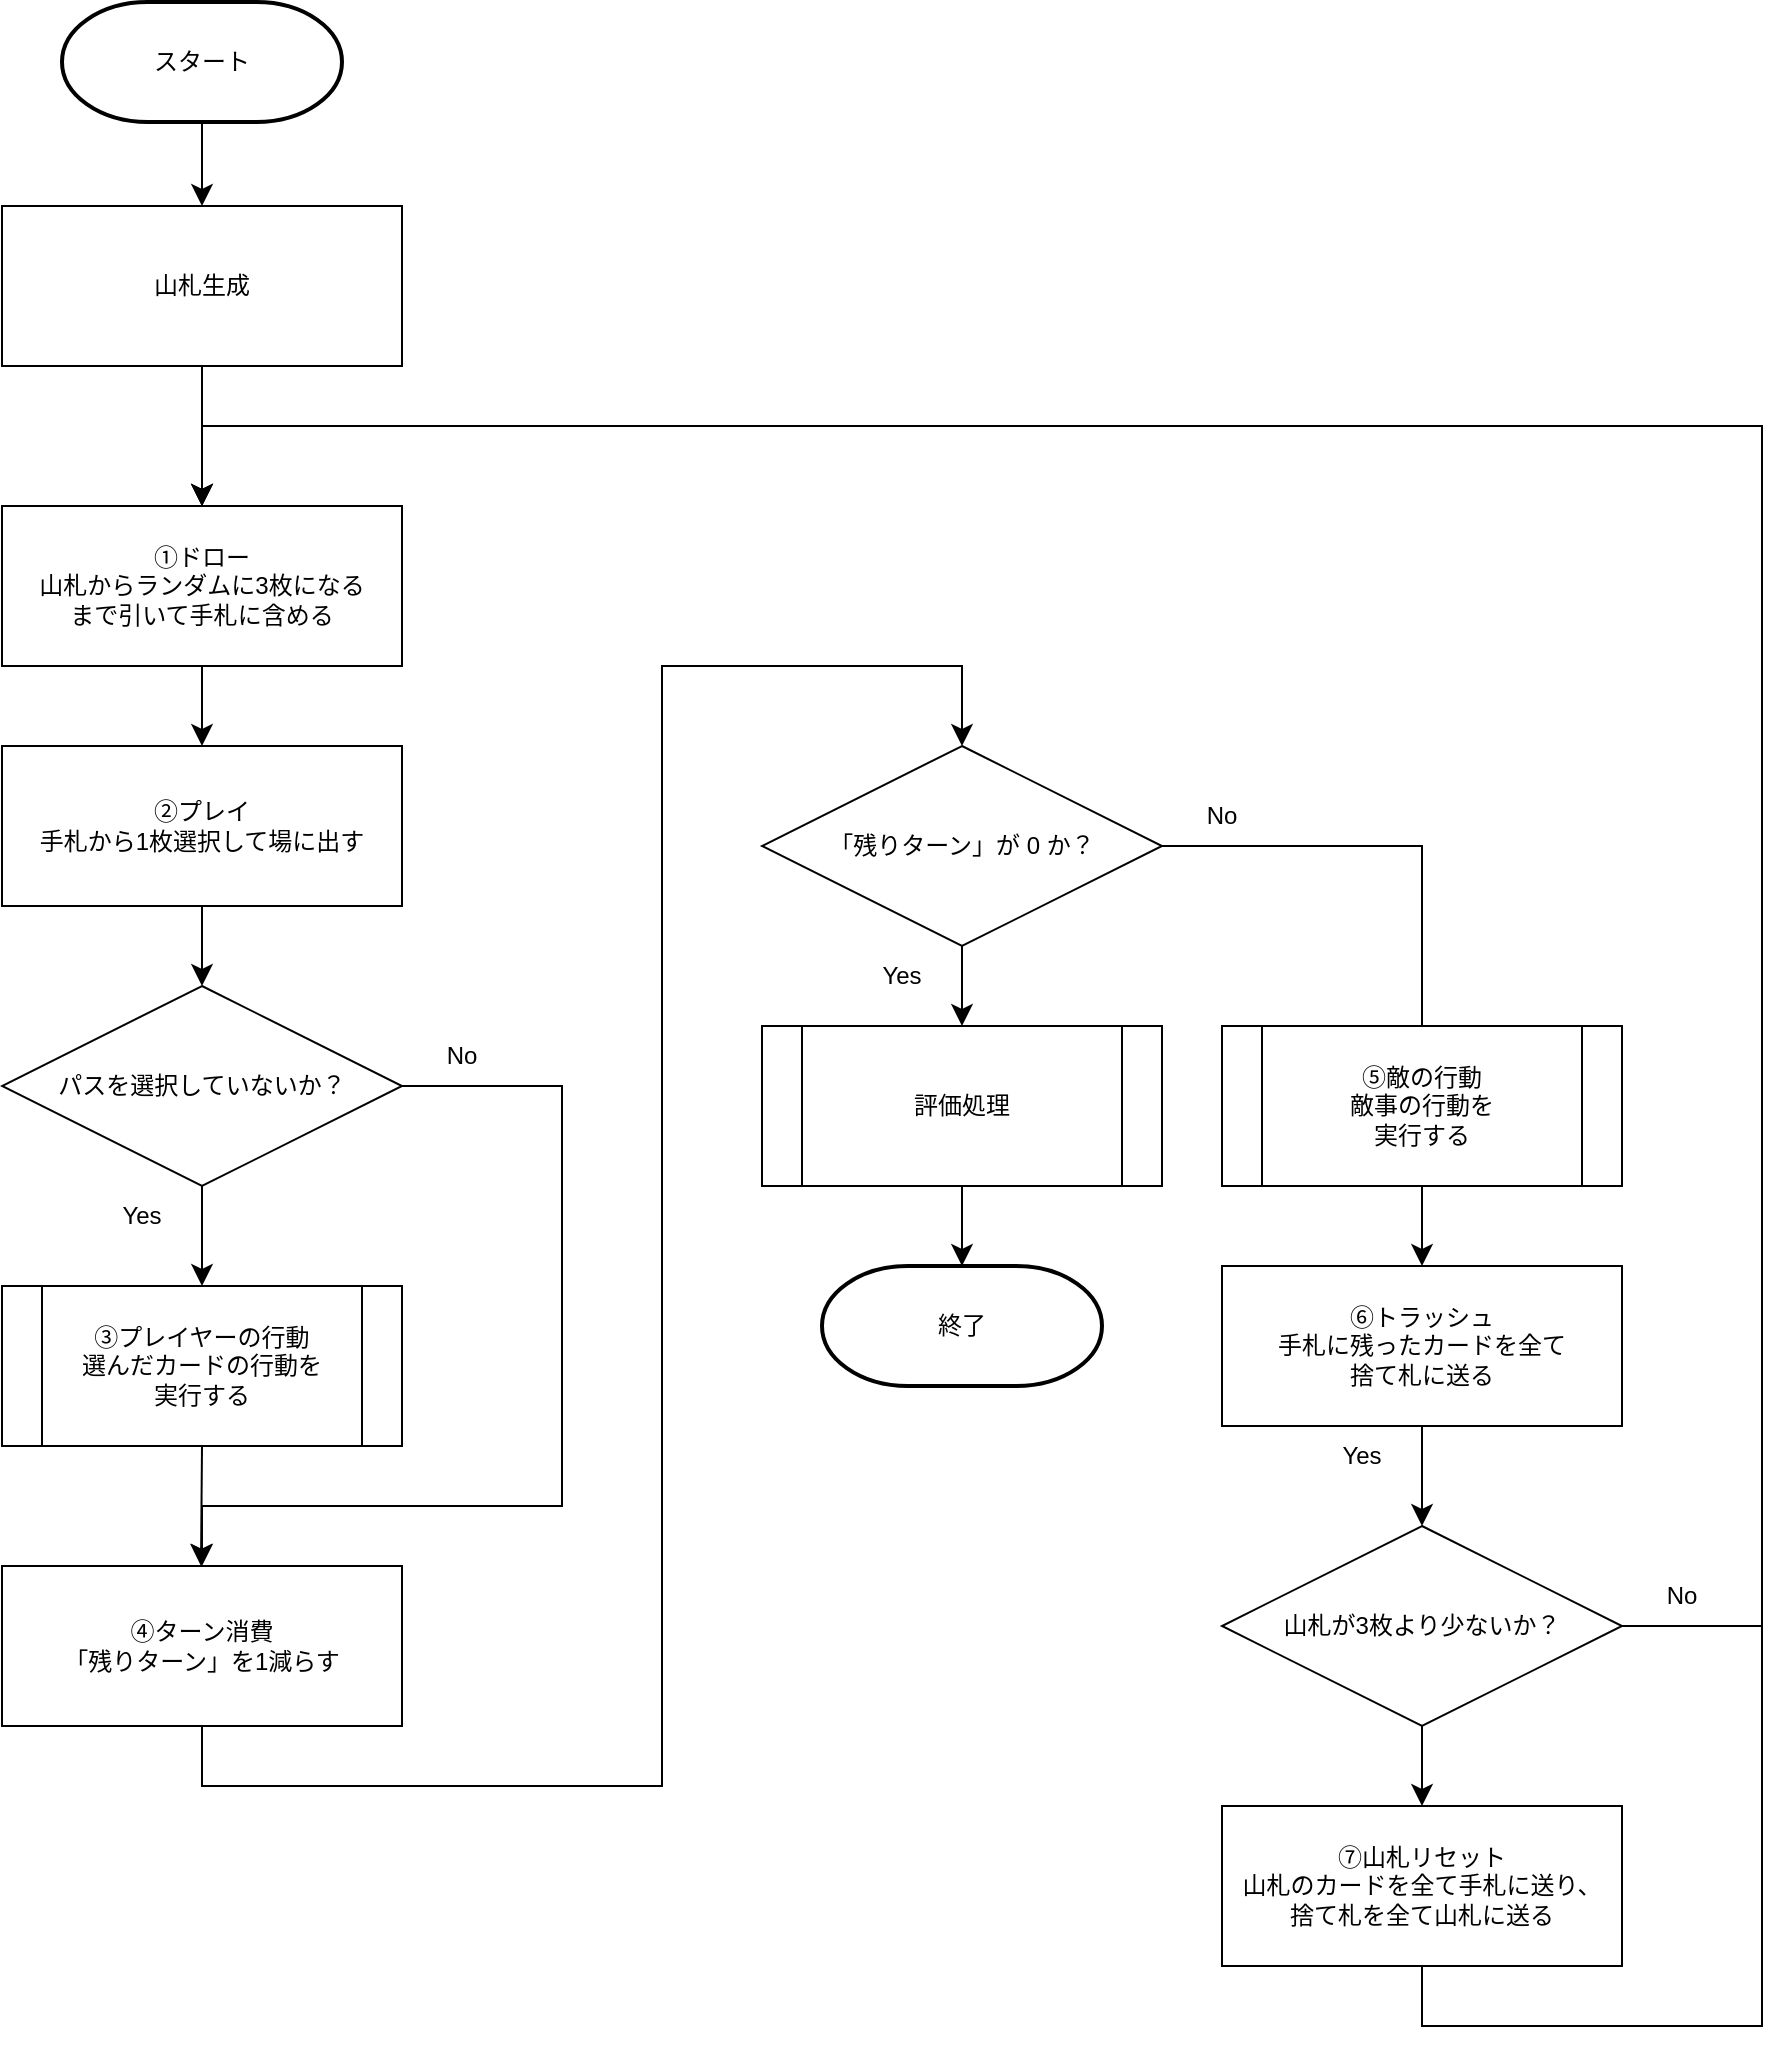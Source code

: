 <mxfile version="26.2.14">
  <diagram id="C5RBs43oDa-KdzZeNtuy" name="Page-1">
    <mxGraphModel dx="1000" dy="1155" grid="0" gridSize="10" guides="1" tooltips="1" connect="1" arrows="1" fold="1" page="0" pageScale="1" pageWidth="827" pageHeight="1169" math="0" shadow="0">
      <root>
        <mxCell id="WIyWlLk6GJQsqaUBKTNV-0" />
        <mxCell id="WIyWlLk6GJQsqaUBKTNV-1" parent="WIyWlLk6GJQsqaUBKTNV-0" />
        <mxCell id="WIyWlLk6GJQsqaUBKTNV-2" value="" style="rounded=0;html=1;jettySize=auto;orthogonalLoop=1;fontSize=11;endArrow=block;endFill=0;endSize=8;strokeWidth=1;shadow=0;labelBackgroundColor=none;edgeStyle=orthogonalEdgeStyle;" parent="WIyWlLk6GJQsqaUBKTNV-1" source="WIyWlLk6GJQsqaUBKTNV-3" edge="1">
          <mxGeometry relative="1" as="geometry">
            <mxPoint x="220" y="170" as="targetPoint" />
          </mxGeometry>
        </mxCell>
        <mxCell id="WIyWlLk6GJQsqaUBKTNV-4" value="Yes" style="rounded=0;html=1;jettySize=auto;orthogonalLoop=1;fontSize=11;endArrow=block;endFill=0;endSize=8;strokeWidth=1;shadow=0;labelBackgroundColor=none;edgeStyle=orthogonalEdgeStyle;" parent="WIyWlLk6GJQsqaUBKTNV-1" source="WIyWlLk6GJQsqaUBKTNV-6" edge="1">
          <mxGeometry y="20" relative="1" as="geometry">
            <mxPoint as="offset" />
            <mxPoint x="220" y="290" as="targetPoint" />
          </mxGeometry>
        </mxCell>
        <mxCell id="WIyWlLk6GJQsqaUBKTNV-5" value="No" style="edgeStyle=orthogonalEdgeStyle;rounded=0;html=1;jettySize=auto;orthogonalLoop=1;fontSize=11;endArrow=block;endFill=0;endSize=8;strokeWidth=1;shadow=0;labelBackgroundColor=none;" parent="WIyWlLk6GJQsqaUBKTNV-1" source="WIyWlLk6GJQsqaUBKTNV-6" edge="1">
          <mxGeometry y="10" relative="1" as="geometry">
            <mxPoint as="offset" />
            <mxPoint x="320" y="210" as="targetPoint" />
          </mxGeometry>
        </mxCell>
        <mxCell id="WIyWlLk6GJQsqaUBKTNV-8" value="No" style="rounded=0;html=1;jettySize=auto;orthogonalLoop=1;fontSize=11;endArrow=block;endFill=0;endSize=8;strokeWidth=1;shadow=0;labelBackgroundColor=none;edgeStyle=orthogonalEdgeStyle;" parent="WIyWlLk6GJQsqaUBKTNV-1" source="WIyWlLk6GJQsqaUBKTNV-10" edge="1">
          <mxGeometry x="0.333" y="20" relative="1" as="geometry">
            <mxPoint as="offset" />
            <mxPoint x="220" y="430" as="targetPoint" />
          </mxGeometry>
        </mxCell>
        <mxCell id="WIyWlLk6GJQsqaUBKTNV-9" value="Yes" style="edgeStyle=orthogonalEdgeStyle;rounded=0;html=1;jettySize=auto;orthogonalLoop=1;fontSize=11;endArrow=block;endFill=0;endSize=8;strokeWidth=1;shadow=0;labelBackgroundColor=none;" parent="WIyWlLk6GJQsqaUBKTNV-1" target="WIyWlLk6GJQsqaUBKTNV-12" edge="1">
          <mxGeometry y="10" relative="1" as="geometry">
            <mxPoint as="offset" />
            <mxPoint x="270" y="330" as="sourcePoint" />
          </mxGeometry>
        </mxCell>
        <mxCell id="TG3GYIjPsMoHIRxMnIuH-3" value="山札生成" style="rounded=0;whiteSpace=wrap;html=1;" vertex="1" parent="WIyWlLk6GJQsqaUBKTNV-1">
          <mxGeometry x="280" y="130" width="200" height="80" as="geometry" />
        </mxCell>
        <mxCell id="TG3GYIjPsMoHIRxMnIuH-4" value="&lt;div&gt;①ドロー&lt;/div&gt;&lt;div&gt;山札からランダムに3枚になる&lt;/div&gt;&lt;div&gt;まで引いて手札に含める&lt;/div&gt;" style="rounded=0;whiteSpace=wrap;html=1;" vertex="1" parent="WIyWlLk6GJQsqaUBKTNV-1">
          <mxGeometry x="280" y="280" width="200" height="80" as="geometry" />
        </mxCell>
        <mxCell id="TG3GYIjPsMoHIRxMnIuH-5" value="&lt;div&gt;②プレイ&lt;/div&gt;&lt;div&gt;手札から1枚選択して場に出す&lt;/div&gt;" style="rounded=0;whiteSpace=wrap;html=1;" vertex="1" parent="WIyWlLk6GJQsqaUBKTNV-1">
          <mxGeometry x="280" y="400" width="200" height="80" as="geometry" />
        </mxCell>
        <mxCell id="TG3GYIjPsMoHIRxMnIuH-7" value="&lt;div&gt;③プレイヤーの行動&lt;/div&gt;&lt;div&gt;選んだカードの行動を&lt;/div&gt;&lt;div&gt;実行する&lt;/div&gt;" style="shape=process;whiteSpace=wrap;html=1;backgroundOutline=1;" vertex="1" parent="WIyWlLk6GJQsqaUBKTNV-1">
          <mxGeometry x="280" y="670" width="200" height="80" as="geometry" />
        </mxCell>
        <mxCell id="TG3GYIjPsMoHIRxMnIuH-8" value="④ターン消費&lt;div&gt;「残りターン」を1減らす&lt;/div&gt;" style="rounded=0;whiteSpace=wrap;html=1;" vertex="1" parent="WIyWlLk6GJQsqaUBKTNV-1">
          <mxGeometry x="280" y="810" width="200" height="80" as="geometry" />
        </mxCell>
        <mxCell id="TG3GYIjPsMoHIRxMnIuH-9" value="パスを選択していないか？" style="rhombus;whiteSpace=wrap;html=1;" vertex="1" parent="WIyWlLk6GJQsqaUBKTNV-1">
          <mxGeometry x="280" y="520" width="200" height="100" as="geometry" />
        </mxCell>
        <mxCell id="TG3GYIjPsMoHIRxMnIuH-10" value="" style="endArrow=classic;html=1;rounded=0;fontSize=12;startSize=8;endSize=8;curved=1;exitX=0.5;exitY=1;exitDx=0;exitDy=0;" edge="1" parent="WIyWlLk6GJQsqaUBKTNV-1" source="TG3GYIjPsMoHIRxMnIuH-3">
          <mxGeometry width="50" height="50" relative="1" as="geometry">
            <mxPoint x="340" y="620" as="sourcePoint" />
            <mxPoint x="380" y="280" as="targetPoint" />
          </mxGeometry>
        </mxCell>
        <mxCell id="TG3GYIjPsMoHIRxMnIuH-13" value="" style="endArrow=classic;html=1;rounded=0;fontSize=12;startSize=8;endSize=8;curved=1;exitX=0.5;exitY=1;exitDx=0;exitDy=0;exitPerimeter=0;" edge="1" parent="WIyWlLk6GJQsqaUBKTNV-1" source="TG3GYIjPsMoHIRxMnIuH-62">
          <mxGeometry width="50" height="50" relative="1" as="geometry">
            <mxPoint x="380" y="90" as="sourcePoint" />
            <mxPoint x="380" y="130" as="targetPoint" />
          </mxGeometry>
        </mxCell>
        <mxCell id="TG3GYIjPsMoHIRxMnIuH-14" value="" style="endArrow=classic;html=1;rounded=0;fontSize=12;startSize=8;endSize=8;curved=1;exitX=0.5;exitY=1;exitDx=0;exitDy=0;entryX=0.5;entryY=0;entryDx=0;entryDy=0;" edge="1" parent="WIyWlLk6GJQsqaUBKTNV-1" source="TG3GYIjPsMoHIRxMnIuH-4" target="TG3GYIjPsMoHIRxMnIuH-5">
          <mxGeometry width="50" height="50" relative="1" as="geometry">
            <mxPoint x="400" y="260" as="sourcePoint" />
            <mxPoint x="400" y="300" as="targetPoint" />
          </mxGeometry>
        </mxCell>
        <mxCell id="TG3GYIjPsMoHIRxMnIuH-15" value="" style="endArrow=classic;html=1;rounded=0;fontSize=12;startSize=8;endSize=8;curved=1;exitX=0.5;exitY=1;exitDx=0;exitDy=0;entryX=0.5;entryY=0;entryDx=0;entryDy=0;" edge="1" parent="WIyWlLk6GJQsqaUBKTNV-1" source="TG3GYIjPsMoHIRxMnIuH-5" target="TG3GYIjPsMoHIRxMnIuH-9">
          <mxGeometry width="50" height="50" relative="1" as="geometry">
            <mxPoint x="410" y="270" as="sourcePoint" />
            <mxPoint x="410" y="310" as="targetPoint" />
          </mxGeometry>
        </mxCell>
        <mxCell id="TG3GYIjPsMoHIRxMnIuH-16" value="" style="endArrow=classic;html=1;rounded=0;fontSize=12;startSize=8;endSize=8;curved=1;entryX=0.5;entryY=0;entryDx=0;entryDy=0;" edge="1" parent="WIyWlLk6GJQsqaUBKTNV-1" target="TG3GYIjPsMoHIRxMnIuH-7">
          <mxGeometry width="50" height="50" relative="1" as="geometry">
            <mxPoint x="380" y="620" as="sourcePoint" />
            <mxPoint x="420" y="320" as="targetPoint" />
          </mxGeometry>
        </mxCell>
        <mxCell id="TG3GYIjPsMoHIRxMnIuH-19" value="" style="edgeStyle=segmentEdgeStyle;endArrow=classic;html=1;curved=0;rounded=0;endSize=8;startSize=8;fontSize=12;exitX=1;exitY=0.5;exitDx=0;exitDy=0;entryX=0.5;entryY=0;entryDx=0;entryDy=0;" edge="1" parent="WIyWlLk6GJQsqaUBKTNV-1" source="TG3GYIjPsMoHIRxMnIuH-9" target="TG3GYIjPsMoHIRxMnIuH-8">
          <mxGeometry width="50" height="50" relative="1" as="geometry">
            <mxPoint x="340" y="620" as="sourcePoint" />
            <mxPoint x="390" y="570" as="targetPoint" />
            <Array as="points">
              <mxPoint x="560" y="570" />
              <mxPoint x="560" y="780" />
              <mxPoint x="380" y="780" />
            </Array>
          </mxGeometry>
        </mxCell>
        <mxCell id="TG3GYIjPsMoHIRxMnIuH-20" value="" style="endArrow=classic;html=1;rounded=0;fontSize=12;startSize=8;endSize=8;curved=1;exitX=0.5;exitY=1;exitDx=0;exitDy=0;entryX=0.5;entryY=0;entryDx=0;entryDy=0;" edge="1" parent="WIyWlLk6GJQsqaUBKTNV-1" source="TG3GYIjPsMoHIRxMnIuH-7">
          <mxGeometry width="50" height="50" relative="1" as="geometry">
            <mxPoint x="379.5" y="770" as="sourcePoint" />
            <mxPoint x="379.5" y="810" as="targetPoint" />
          </mxGeometry>
        </mxCell>
        <mxCell id="TG3GYIjPsMoHIRxMnIuH-23" value="No" style="text;html=1;align=center;verticalAlign=middle;whiteSpace=wrap;rounded=0;" vertex="1" parent="WIyWlLk6GJQsqaUBKTNV-1">
          <mxGeometry x="480" y="540" width="60" height="30" as="geometry" />
        </mxCell>
        <mxCell id="TG3GYIjPsMoHIRxMnIuH-24" value="Yes" style="text;html=1;align=center;verticalAlign=middle;whiteSpace=wrap;rounded=0;" vertex="1" parent="WIyWlLk6GJQsqaUBKTNV-1">
          <mxGeometry x="320" y="620" width="60" height="30" as="geometry" />
        </mxCell>
        <mxCell id="TG3GYIjPsMoHIRxMnIuH-28" value="&lt;div&gt;「残りターン」が 0 か？&lt;/div&gt;" style="rhombus;whiteSpace=wrap;html=1;" vertex="1" parent="WIyWlLk6GJQsqaUBKTNV-1">
          <mxGeometry x="660" y="400" width="200" height="100" as="geometry" />
        </mxCell>
        <mxCell id="TG3GYIjPsMoHIRxMnIuH-35" value="評価処理" style="shape=process;whiteSpace=wrap;html=1;backgroundOutline=1;" vertex="1" parent="WIyWlLk6GJQsqaUBKTNV-1">
          <mxGeometry x="660" y="540" width="200" height="80" as="geometry" />
        </mxCell>
        <mxCell id="TG3GYIjPsMoHIRxMnIuH-40" value="⑥トラッシュ&lt;div&gt;手札に残ったカードを全て&lt;/div&gt;&lt;div&gt;捨て札に送る&lt;/div&gt;" style="rounded=0;whiteSpace=wrap;html=1;" vertex="1" parent="WIyWlLk6GJQsqaUBKTNV-1">
          <mxGeometry x="890" y="660" width="200" height="80" as="geometry" />
        </mxCell>
        <mxCell id="TG3GYIjPsMoHIRxMnIuH-41" value="⑦山札リセット&lt;div&gt;山札のカードを全て手札に送り、&lt;/div&gt;&lt;div&gt;捨て札を全て山札に送る&lt;/div&gt;" style="rounded=0;whiteSpace=wrap;html=1;" vertex="1" parent="WIyWlLk6GJQsqaUBKTNV-1">
          <mxGeometry x="890" y="930" width="200" height="80" as="geometry" />
        </mxCell>
        <mxCell id="TG3GYIjPsMoHIRxMnIuH-43" value="" style="edgeStyle=segmentEdgeStyle;endArrow=classic;html=1;curved=0;rounded=0;endSize=8;startSize=8;fontSize=12;exitX=0.5;exitY=1;exitDx=0;exitDy=0;entryX=0.5;entryY=0;entryDx=0;entryDy=0;" edge="1" parent="WIyWlLk6GJQsqaUBKTNV-1" source="TG3GYIjPsMoHIRxMnIuH-8" target="TG3GYIjPsMoHIRxMnIuH-28">
          <mxGeometry width="50" height="50" relative="1" as="geometry">
            <mxPoint x="570" y="510" as="sourcePoint" />
            <mxPoint x="620" y="460" as="targetPoint" />
            <Array as="points">
              <mxPoint x="380" y="920" />
              <mxPoint x="610" y="920" />
              <mxPoint x="610" y="360" />
              <mxPoint x="760" y="360" />
            </Array>
          </mxGeometry>
        </mxCell>
        <mxCell id="TG3GYIjPsMoHIRxMnIuH-49" value="Yes" style="text;html=1;align=center;verticalAlign=middle;whiteSpace=wrap;rounded=0;" vertex="1" parent="WIyWlLk6GJQsqaUBKTNV-1">
          <mxGeometry x="700" y="500" width="60" height="30" as="geometry" />
        </mxCell>
        <mxCell id="TG3GYIjPsMoHIRxMnIuH-50" value="No" style="text;html=1;align=center;verticalAlign=middle;whiteSpace=wrap;rounded=0;" vertex="1" parent="WIyWlLk6GJQsqaUBKTNV-1">
          <mxGeometry x="860" y="420" width="60" height="30" as="geometry" />
        </mxCell>
        <mxCell id="TG3GYIjPsMoHIRxMnIuH-51" value="" style="endArrow=classic;html=1;rounded=0;fontSize=12;startSize=8;endSize=8;curved=1;entryX=0.5;entryY=0;entryDx=0;entryDy=0;exitX=0.5;exitY=1;exitDx=0;exitDy=0;" edge="1" parent="WIyWlLk6GJQsqaUBKTNV-1" source="TG3GYIjPsMoHIRxMnIuH-28" target="TG3GYIjPsMoHIRxMnIuH-35">
          <mxGeometry width="50" height="50" relative="1" as="geometry">
            <mxPoint x="390" y="630" as="sourcePoint" />
            <mxPoint x="390" y="670" as="targetPoint" />
          </mxGeometry>
        </mxCell>
        <mxCell id="TG3GYIjPsMoHIRxMnIuH-52" value="" style="edgeStyle=segmentEdgeStyle;endArrow=classic;html=1;curved=0;rounded=0;endSize=8;startSize=8;fontSize=12;exitX=1;exitY=0.5;exitDx=0;exitDy=0;entryX=0.5;entryY=0;entryDx=0;entryDy=0;" edge="1" parent="WIyWlLk6GJQsqaUBKTNV-1" source="TG3GYIjPsMoHIRxMnIuH-28" target="TG3GYIjPsMoHIRxMnIuH-40">
          <mxGeometry width="50" height="50" relative="1" as="geometry">
            <mxPoint x="750" y="560" as="sourcePoint" />
            <mxPoint x="1000" y="540" as="targetPoint" />
          </mxGeometry>
        </mxCell>
        <mxCell id="TG3GYIjPsMoHIRxMnIuH-53" value="山札が3枚より少ないか？" style="rhombus;whiteSpace=wrap;html=1;" vertex="1" parent="WIyWlLk6GJQsqaUBKTNV-1">
          <mxGeometry x="890" y="790" width="200" height="100" as="geometry" />
        </mxCell>
        <mxCell id="TG3GYIjPsMoHIRxMnIuH-54" value="Yes" style="text;html=1;align=center;verticalAlign=middle;whiteSpace=wrap;rounded=0;" vertex="1" parent="WIyWlLk6GJQsqaUBKTNV-1">
          <mxGeometry x="930" y="740" width="60" height="30" as="geometry" />
        </mxCell>
        <mxCell id="TG3GYIjPsMoHIRxMnIuH-55" value="No" style="text;html=1;align=center;verticalAlign=middle;whiteSpace=wrap;rounded=0;" vertex="1" parent="WIyWlLk6GJQsqaUBKTNV-1">
          <mxGeometry x="1090" y="810" width="60" height="30" as="geometry" />
        </mxCell>
        <mxCell id="TG3GYIjPsMoHIRxMnIuH-56" value="" style="endArrow=classic;html=1;rounded=0;fontSize=12;startSize=8;endSize=8;curved=1;exitX=0.5;exitY=1;exitDx=0;exitDy=0;entryX=0.5;entryY=0;entryDx=0;entryDy=0;" edge="1" parent="WIyWlLk6GJQsqaUBKTNV-1" source="TG3GYIjPsMoHIRxMnIuH-40" target="TG3GYIjPsMoHIRxMnIuH-53">
          <mxGeometry width="50" height="50" relative="1" as="geometry">
            <mxPoint x="1030" y="640" as="sourcePoint" />
            <mxPoint x="1030" y="680" as="targetPoint" />
          </mxGeometry>
        </mxCell>
        <mxCell id="TG3GYIjPsMoHIRxMnIuH-57" value="" style="endArrow=classic;html=1;rounded=0;fontSize=12;startSize=8;endSize=8;curved=1;exitX=0.5;exitY=1;exitDx=0;exitDy=0;entryX=0.5;entryY=0;entryDx=0;entryDy=0;" edge="1" parent="WIyWlLk6GJQsqaUBKTNV-1" source="TG3GYIjPsMoHIRxMnIuH-53" target="TG3GYIjPsMoHIRxMnIuH-41">
          <mxGeometry width="50" height="50" relative="1" as="geometry">
            <mxPoint x="1010" y="635" as="sourcePoint" />
            <mxPoint x="1010" y="680" as="targetPoint" />
          </mxGeometry>
        </mxCell>
        <mxCell id="TG3GYIjPsMoHIRxMnIuH-58" value="" style="edgeStyle=segmentEdgeStyle;endArrow=classic;html=1;curved=0;rounded=0;endSize=8;startSize=8;fontSize=12;exitX=1;exitY=0.5;exitDx=0;exitDy=0;entryX=0.5;entryY=0;entryDx=0;entryDy=0;" edge="1" parent="WIyWlLk6GJQsqaUBKTNV-1" source="TG3GYIjPsMoHIRxMnIuH-53" target="TG3GYIjPsMoHIRxMnIuH-4">
          <mxGeometry width="50" height="50" relative="1" as="geometry">
            <mxPoint x="780" y="620" as="sourcePoint" />
            <mxPoint x="830" y="570" as="targetPoint" />
            <Array as="points">
              <mxPoint x="1160" y="840" />
              <mxPoint x="1160" y="240" />
              <mxPoint x="380" y="240" />
            </Array>
          </mxGeometry>
        </mxCell>
        <mxCell id="TG3GYIjPsMoHIRxMnIuH-59" value="" style="edgeStyle=segmentEdgeStyle;endArrow=classic;html=1;curved=0;rounded=0;endSize=8;startSize=8;fontSize=12;exitX=0.5;exitY=1;exitDx=0;exitDy=0;entryX=0.5;entryY=0;entryDx=0;entryDy=0;" edge="1" parent="WIyWlLk6GJQsqaUBKTNV-1" source="TG3GYIjPsMoHIRxMnIuH-41" target="TG3GYIjPsMoHIRxMnIuH-4">
          <mxGeometry width="50" height="50" relative="1" as="geometry">
            <mxPoint x="780" y="620" as="sourcePoint" />
            <mxPoint x="830" y="570" as="targetPoint" />
            <Array as="points">
              <mxPoint x="990" y="1040" />
              <mxPoint x="1160" y="1040" />
              <mxPoint x="1160" y="240" />
              <mxPoint x="380" y="240" />
            </Array>
          </mxGeometry>
        </mxCell>
        <mxCell id="TG3GYIjPsMoHIRxMnIuH-60" value="終了" style="strokeWidth=2;html=1;shape=mxgraph.flowchart.terminator;whiteSpace=wrap;" vertex="1" parent="WIyWlLk6GJQsqaUBKTNV-1">
          <mxGeometry x="690" y="660" width="140" height="60" as="geometry" />
        </mxCell>
        <mxCell id="TG3GYIjPsMoHIRxMnIuH-61" value="" style="endArrow=classic;html=1;rounded=0;fontSize=12;startSize=8;endSize=8;curved=1;entryX=0.5;entryY=0;entryDx=0;entryDy=0;exitX=0.5;exitY=1;exitDx=0;exitDy=0;entryPerimeter=0;" edge="1" parent="WIyWlLk6GJQsqaUBKTNV-1" source="TG3GYIjPsMoHIRxMnIuH-35" target="TG3GYIjPsMoHIRxMnIuH-60">
          <mxGeometry width="50" height="50" relative="1" as="geometry">
            <mxPoint x="770" y="510" as="sourcePoint" />
            <mxPoint x="770" y="555" as="targetPoint" />
          </mxGeometry>
        </mxCell>
        <mxCell id="TG3GYIjPsMoHIRxMnIuH-62" value="スタート" style="strokeWidth=2;html=1;shape=mxgraph.flowchart.terminator;whiteSpace=wrap;" vertex="1" parent="WIyWlLk6GJQsqaUBKTNV-1">
          <mxGeometry x="310" y="28" width="140" height="60" as="geometry" />
        </mxCell>
        <mxCell id="TG3GYIjPsMoHIRxMnIuH-65" value="⑤敵の行動&lt;div&gt;敵事の行動を&lt;/div&gt;&lt;div&gt;実行する&lt;/div&gt;" style="shape=process;whiteSpace=wrap;html=1;backgroundOutline=1;" vertex="1" parent="WIyWlLk6GJQsqaUBKTNV-1">
          <mxGeometry x="890" y="540" width="200" height="80" as="geometry" />
        </mxCell>
      </root>
    </mxGraphModel>
  </diagram>
</mxfile>
